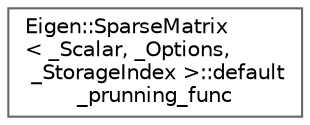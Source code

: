 digraph "类继承关系图"
{
 // LATEX_PDF_SIZE
  bgcolor="transparent";
  edge [fontname=Helvetica,fontsize=10,labelfontname=Helvetica,labelfontsize=10];
  node [fontname=Helvetica,fontsize=10,shape=box,height=0.2,width=0.4];
  rankdir="LR";
  Node0 [id="Node000000",label="Eigen::SparseMatrix\l\< _Scalar, _Options,\l _StorageIndex \>::default\l_prunning_func",height=0.2,width=0.4,color="grey40", fillcolor="white", style="filled",URL="$struct_eigen_1_1_sparse_matrix_1_1default__prunning__func.html",tooltip=" "];
}
